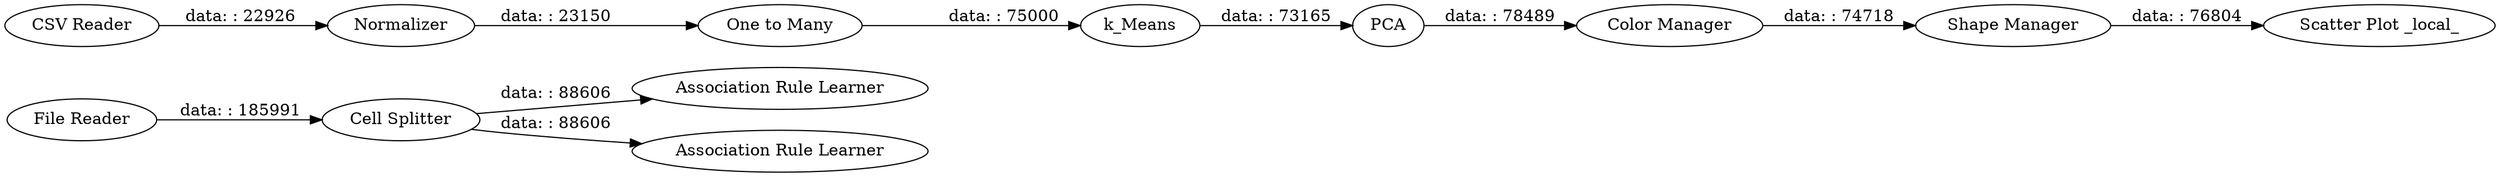 digraph {
	"6045781317408837145_14" [label="Association Rule Learner"]
	"6045781317408837145_9" [label="Shape Manager"]
	"6045781317408837145_6" [label="One to Many"]
	"6045781317408837145_10" [label="Scatter Plot _local_"]
	"6045781317408837145_12" [label="Cell Splitter"]
	"6045781317408837145_11" [label="File Reader"]
	"6045781317408837145_7" [label=PCA]
	"6045781317408837145_4" [label=Normalizer]
	"6045781317408837145_13" [label="Association Rule Learner"]
	"6045781317408837145_5" [label=k_Means]
	"6045781317408837145_2" [label="CSV Reader"]
	"6045781317408837145_8" [label="Color Manager"]
	"6045781317408837145_6" -> "6045781317408837145_5" [label="data: : 75000"]
	"6045781317408837145_8" -> "6045781317408837145_9" [label="data: : 74718"]
	"6045781317408837145_2" -> "6045781317408837145_4" [label="data: : 22926"]
	"6045781317408837145_12" -> "6045781317408837145_14" [label="data: : 88606"]
	"6045781317408837145_4" -> "6045781317408837145_6" [label="data: : 23150"]
	"6045781317408837145_11" -> "6045781317408837145_12" [label="data: : 185991"]
	"6045781317408837145_12" -> "6045781317408837145_13" [label="data: : 88606"]
	"6045781317408837145_7" -> "6045781317408837145_8" [label="data: : 78489"]
	"6045781317408837145_9" -> "6045781317408837145_10" [label="data: : 76804"]
	"6045781317408837145_5" -> "6045781317408837145_7" [label="data: : 73165"]
	rankdir=LR
}
